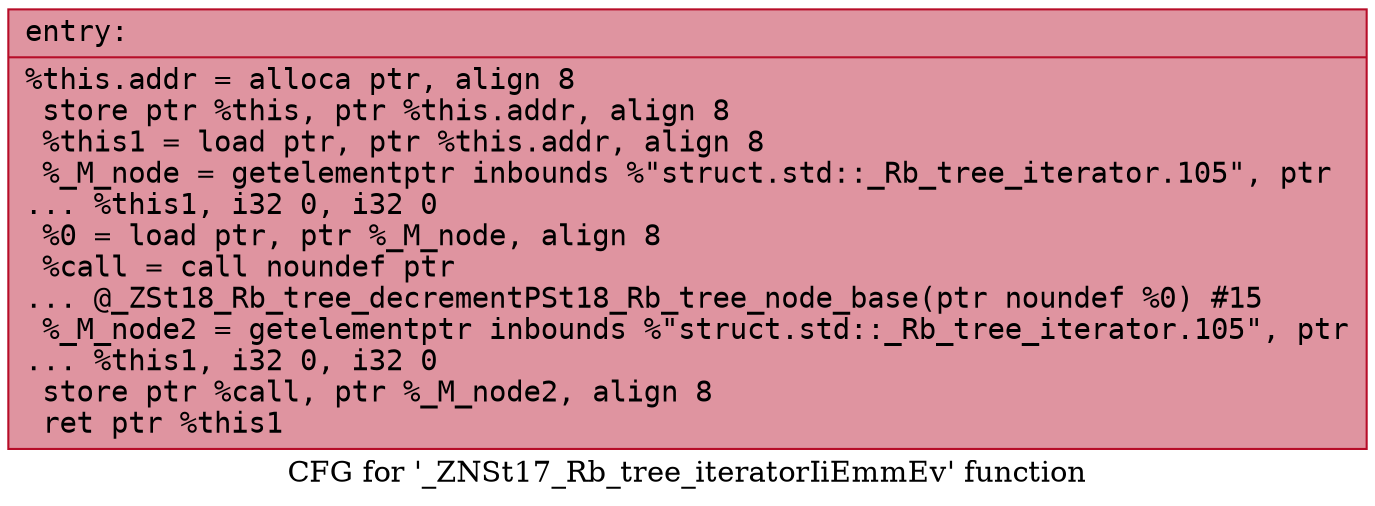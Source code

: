 digraph "CFG for '_ZNSt17_Rb_tree_iteratorIiEmmEv' function" {
	label="CFG for '_ZNSt17_Rb_tree_iteratorIiEmmEv' function";

	Node0x55aea903f7e0 [shape=record,color="#b70d28ff", style=filled, fillcolor="#b70d2870" fontname="Courier",label="{entry:\l|  %this.addr = alloca ptr, align 8\l  store ptr %this, ptr %this.addr, align 8\l  %this1 = load ptr, ptr %this.addr, align 8\l  %_M_node = getelementptr inbounds %\"struct.std::_Rb_tree_iterator.105\", ptr\l... %this1, i32 0, i32 0\l  %0 = load ptr, ptr %_M_node, align 8\l  %call = call noundef ptr\l... @_ZSt18_Rb_tree_decrementPSt18_Rb_tree_node_base(ptr noundef %0) #15\l  %_M_node2 = getelementptr inbounds %\"struct.std::_Rb_tree_iterator.105\", ptr\l... %this1, i32 0, i32 0\l  store ptr %call, ptr %_M_node2, align 8\l  ret ptr %this1\l}"];
}
